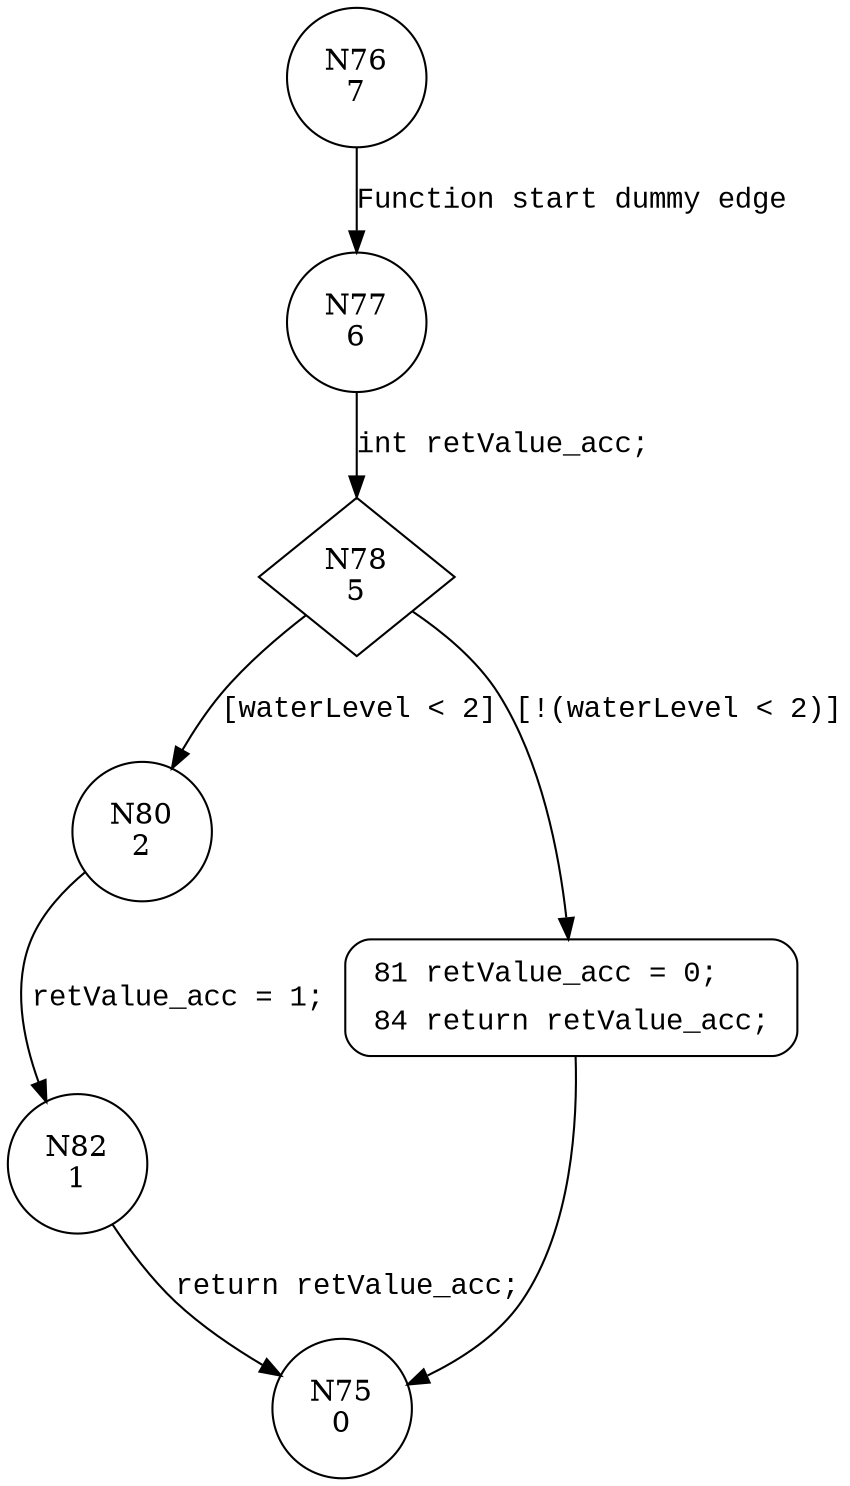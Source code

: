 digraph isHighWaterSensorDry {
76 [shape="circle" label="N76\n7"]
77 [shape="circle" label="N77\n6"]
78 [shape="diamond" label="N78\n5"]
80 [shape="circle" label="N80\n2"]
81 [shape="circle" label="N81\n4"]
82 [shape="circle" label="N82\n1"]
75 [shape="circle" label="N75\n0"]
81 [style="filled,bold" penwidth="1" fillcolor="white" fontname="Courier New" shape="Mrecord" label=<<table border="0" cellborder="0" cellpadding="3" bgcolor="white"><tr><td align="right">81</td><td align="left">retValue_acc = 0;</td></tr><tr><td align="right">84</td><td align="left">return retValue_acc;</td></tr></table>>]
81 -> 75[label=""]
76 -> 77 [label="Function start dummy edge" fontname="Courier New"]
78 -> 80 [label="[waterLevel < 2]" fontname="Courier New"]
78 -> 81 [label="[!(waterLevel < 2)]" fontname="Courier New"]
80 -> 82 [label="retValue_acc = 1;" fontname="Courier New"]
77 -> 78 [label="int retValue_acc;" fontname="Courier New"]
82 -> 75 [label="return retValue_acc;" fontname="Courier New"]
}